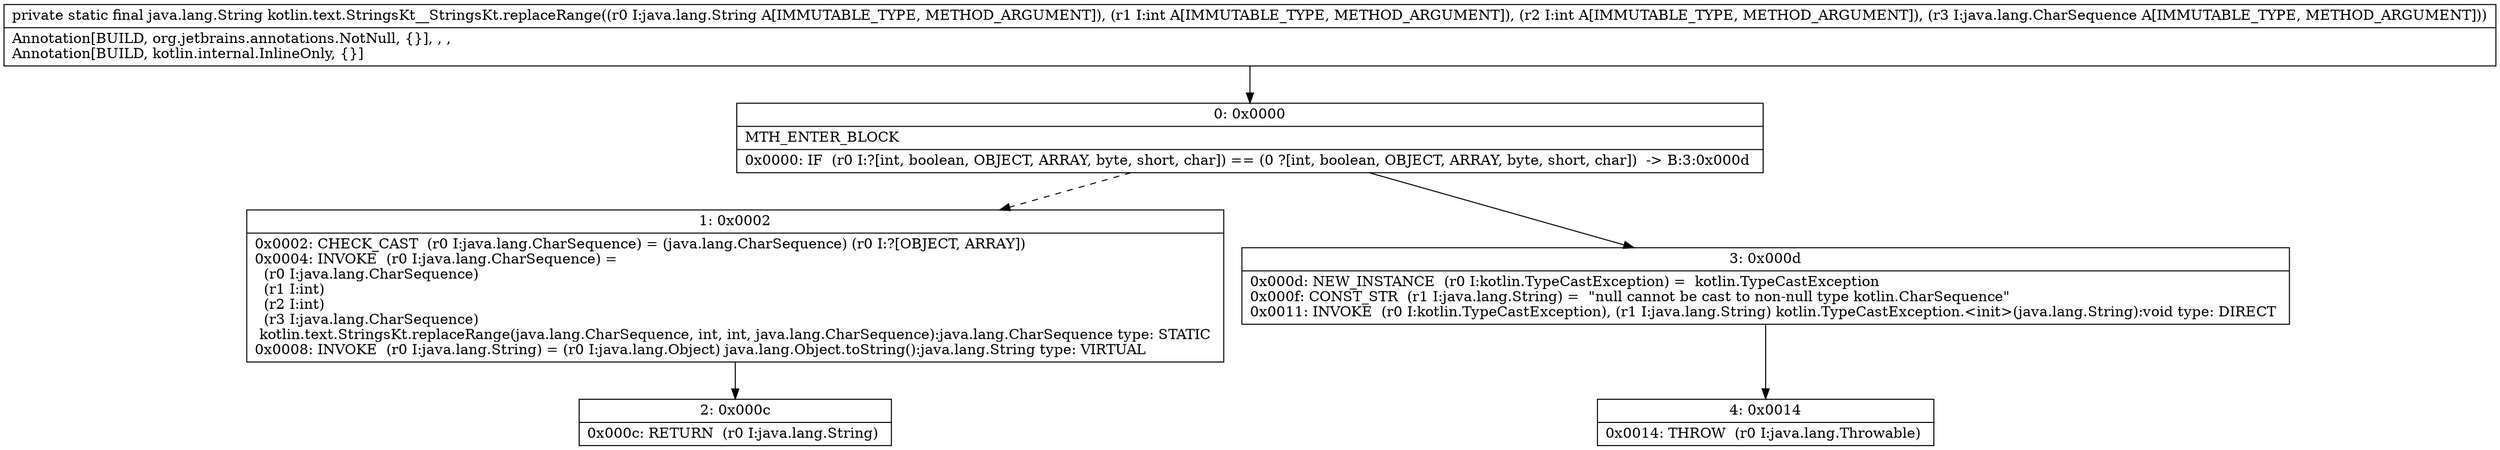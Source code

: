 digraph "CFG forkotlin.text.StringsKt__StringsKt.replaceRange(Ljava\/lang\/String;IILjava\/lang\/CharSequence;)Ljava\/lang\/String;" {
Node_0 [shape=record,label="{0\:\ 0x0000|MTH_ENTER_BLOCK\l|0x0000: IF  (r0 I:?[int, boolean, OBJECT, ARRAY, byte, short, char]) == (0 ?[int, boolean, OBJECT, ARRAY, byte, short, char])  \-\> B:3:0x000d \l}"];
Node_1 [shape=record,label="{1\:\ 0x0002|0x0002: CHECK_CAST  (r0 I:java.lang.CharSequence) = (java.lang.CharSequence) (r0 I:?[OBJECT, ARRAY]) \l0x0004: INVOKE  (r0 I:java.lang.CharSequence) = \l  (r0 I:java.lang.CharSequence)\l  (r1 I:int)\l  (r2 I:int)\l  (r3 I:java.lang.CharSequence)\l kotlin.text.StringsKt.replaceRange(java.lang.CharSequence, int, int, java.lang.CharSequence):java.lang.CharSequence type: STATIC \l0x0008: INVOKE  (r0 I:java.lang.String) = (r0 I:java.lang.Object) java.lang.Object.toString():java.lang.String type: VIRTUAL \l}"];
Node_2 [shape=record,label="{2\:\ 0x000c|0x000c: RETURN  (r0 I:java.lang.String) \l}"];
Node_3 [shape=record,label="{3\:\ 0x000d|0x000d: NEW_INSTANCE  (r0 I:kotlin.TypeCastException) =  kotlin.TypeCastException \l0x000f: CONST_STR  (r1 I:java.lang.String) =  \"null cannot be cast to non\-null type kotlin.CharSequence\" \l0x0011: INVOKE  (r0 I:kotlin.TypeCastException), (r1 I:java.lang.String) kotlin.TypeCastException.\<init\>(java.lang.String):void type: DIRECT \l}"];
Node_4 [shape=record,label="{4\:\ 0x0014|0x0014: THROW  (r0 I:java.lang.Throwable) \l}"];
MethodNode[shape=record,label="{private static final java.lang.String kotlin.text.StringsKt__StringsKt.replaceRange((r0 I:java.lang.String A[IMMUTABLE_TYPE, METHOD_ARGUMENT]), (r1 I:int A[IMMUTABLE_TYPE, METHOD_ARGUMENT]), (r2 I:int A[IMMUTABLE_TYPE, METHOD_ARGUMENT]), (r3 I:java.lang.CharSequence A[IMMUTABLE_TYPE, METHOD_ARGUMENT]))  | Annotation[BUILD, org.jetbrains.annotations.NotNull, \{\}], , , \lAnnotation[BUILD, kotlin.internal.InlineOnly, \{\}]\l}"];
MethodNode -> Node_0;
Node_0 -> Node_1[style=dashed];
Node_0 -> Node_3;
Node_1 -> Node_2;
Node_3 -> Node_4;
}

